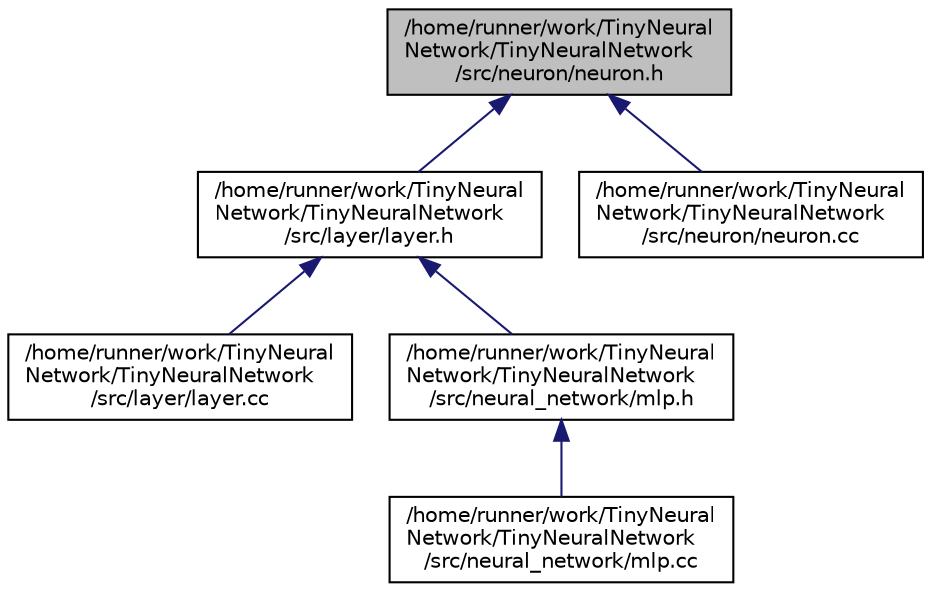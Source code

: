 digraph "/home/runner/work/TinyNeuralNetwork/TinyNeuralNetwork/src/neuron/neuron.h"
{
 // LATEX_PDF_SIZE
  edge [fontname="Helvetica",fontsize="10",labelfontname="Helvetica",labelfontsize="10"];
  node [fontname="Helvetica",fontsize="10",shape=record];
  Node1 [label="/home/runner/work/TinyNeural\lNetwork/TinyNeuralNetwork\l/src/neuron/neuron.h",height=0.2,width=0.4,color="black", fillcolor="grey75", style="filled", fontcolor="black",tooltip=" "];
  Node1 -> Node2 [dir="back",color="midnightblue",fontsize="10",style="solid",fontname="Helvetica"];
  Node2 [label="/home/runner/work/TinyNeural\lNetwork/TinyNeuralNetwork\l/src/layer/layer.h",height=0.2,width=0.4,color="black", fillcolor="white", style="filled",URL="$layer_8h.html",tooltip=" "];
  Node2 -> Node3 [dir="back",color="midnightblue",fontsize="10",style="solid",fontname="Helvetica"];
  Node3 [label="/home/runner/work/TinyNeural\lNetwork/TinyNeuralNetwork\l/src/layer/layer.cc",height=0.2,width=0.4,color="black", fillcolor="white", style="filled",URL="$layer_8cc.html",tooltip=" "];
  Node2 -> Node4 [dir="back",color="midnightblue",fontsize="10",style="solid",fontname="Helvetica"];
  Node4 [label="/home/runner/work/TinyNeural\lNetwork/TinyNeuralNetwork\l/src/neural_network/mlp.h",height=0.2,width=0.4,color="black", fillcolor="white", style="filled",URL="$mlp_8h.html",tooltip=" "];
  Node4 -> Node5 [dir="back",color="midnightblue",fontsize="10",style="solid",fontname="Helvetica"];
  Node5 [label="/home/runner/work/TinyNeural\lNetwork/TinyNeuralNetwork\l/src/neural_network/mlp.cc",height=0.2,width=0.4,color="black", fillcolor="white", style="filled",URL="$mlp_8cc.html",tooltip=" "];
  Node1 -> Node6 [dir="back",color="midnightblue",fontsize="10",style="solid",fontname="Helvetica"];
  Node6 [label="/home/runner/work/TinyNeural\lNetwork/TinyNeuralNetwork\l/src/neuron/neuron.cc",height=0.2,width=0.4,color="black", fillcolor="white", style="filled",URL="$neuron_8cc.html",tooltip=" "];
}
